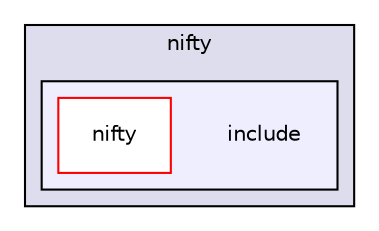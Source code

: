 digraph "/home/tbeier/src/nifty/include" {
  compound=true
  node [ fontsize="10", fontname="Helvetica"];
  edge [ labelfontsize="10", labelfontname="Helvetica"];
  subgraph clusterdir_08e34ac312b4cbedc34f05253a35e0e7 {
    graph [ bgcolor="#ddddee", pencolor="black", label="nifty" fontname="Helvetica", fontsize="10", URL="dir_08e34ac312b4cbedc34f05253a35e0e7.html"]
  subgraph clusterdir_14453d0877853143a7cb97dcd81a86cc {
    graph [ bgcolor="#eeeeff", pencolor="black", label="" URL="dir_14453d0877853143a7cb97dcd81a86cc.html"];
    dir_14453d0877853143a7cb97dcd81a86cc [shape=plaintext label="include"];
    dir_7bdd7effb88beef2660912af17dcb9d6 [shape=box label="nifty" color="red" fillcolor="white" style="filled" URL="dir_7bdd7effb88beef2660912af17dcb9d6.html"];
  }
  }
}
